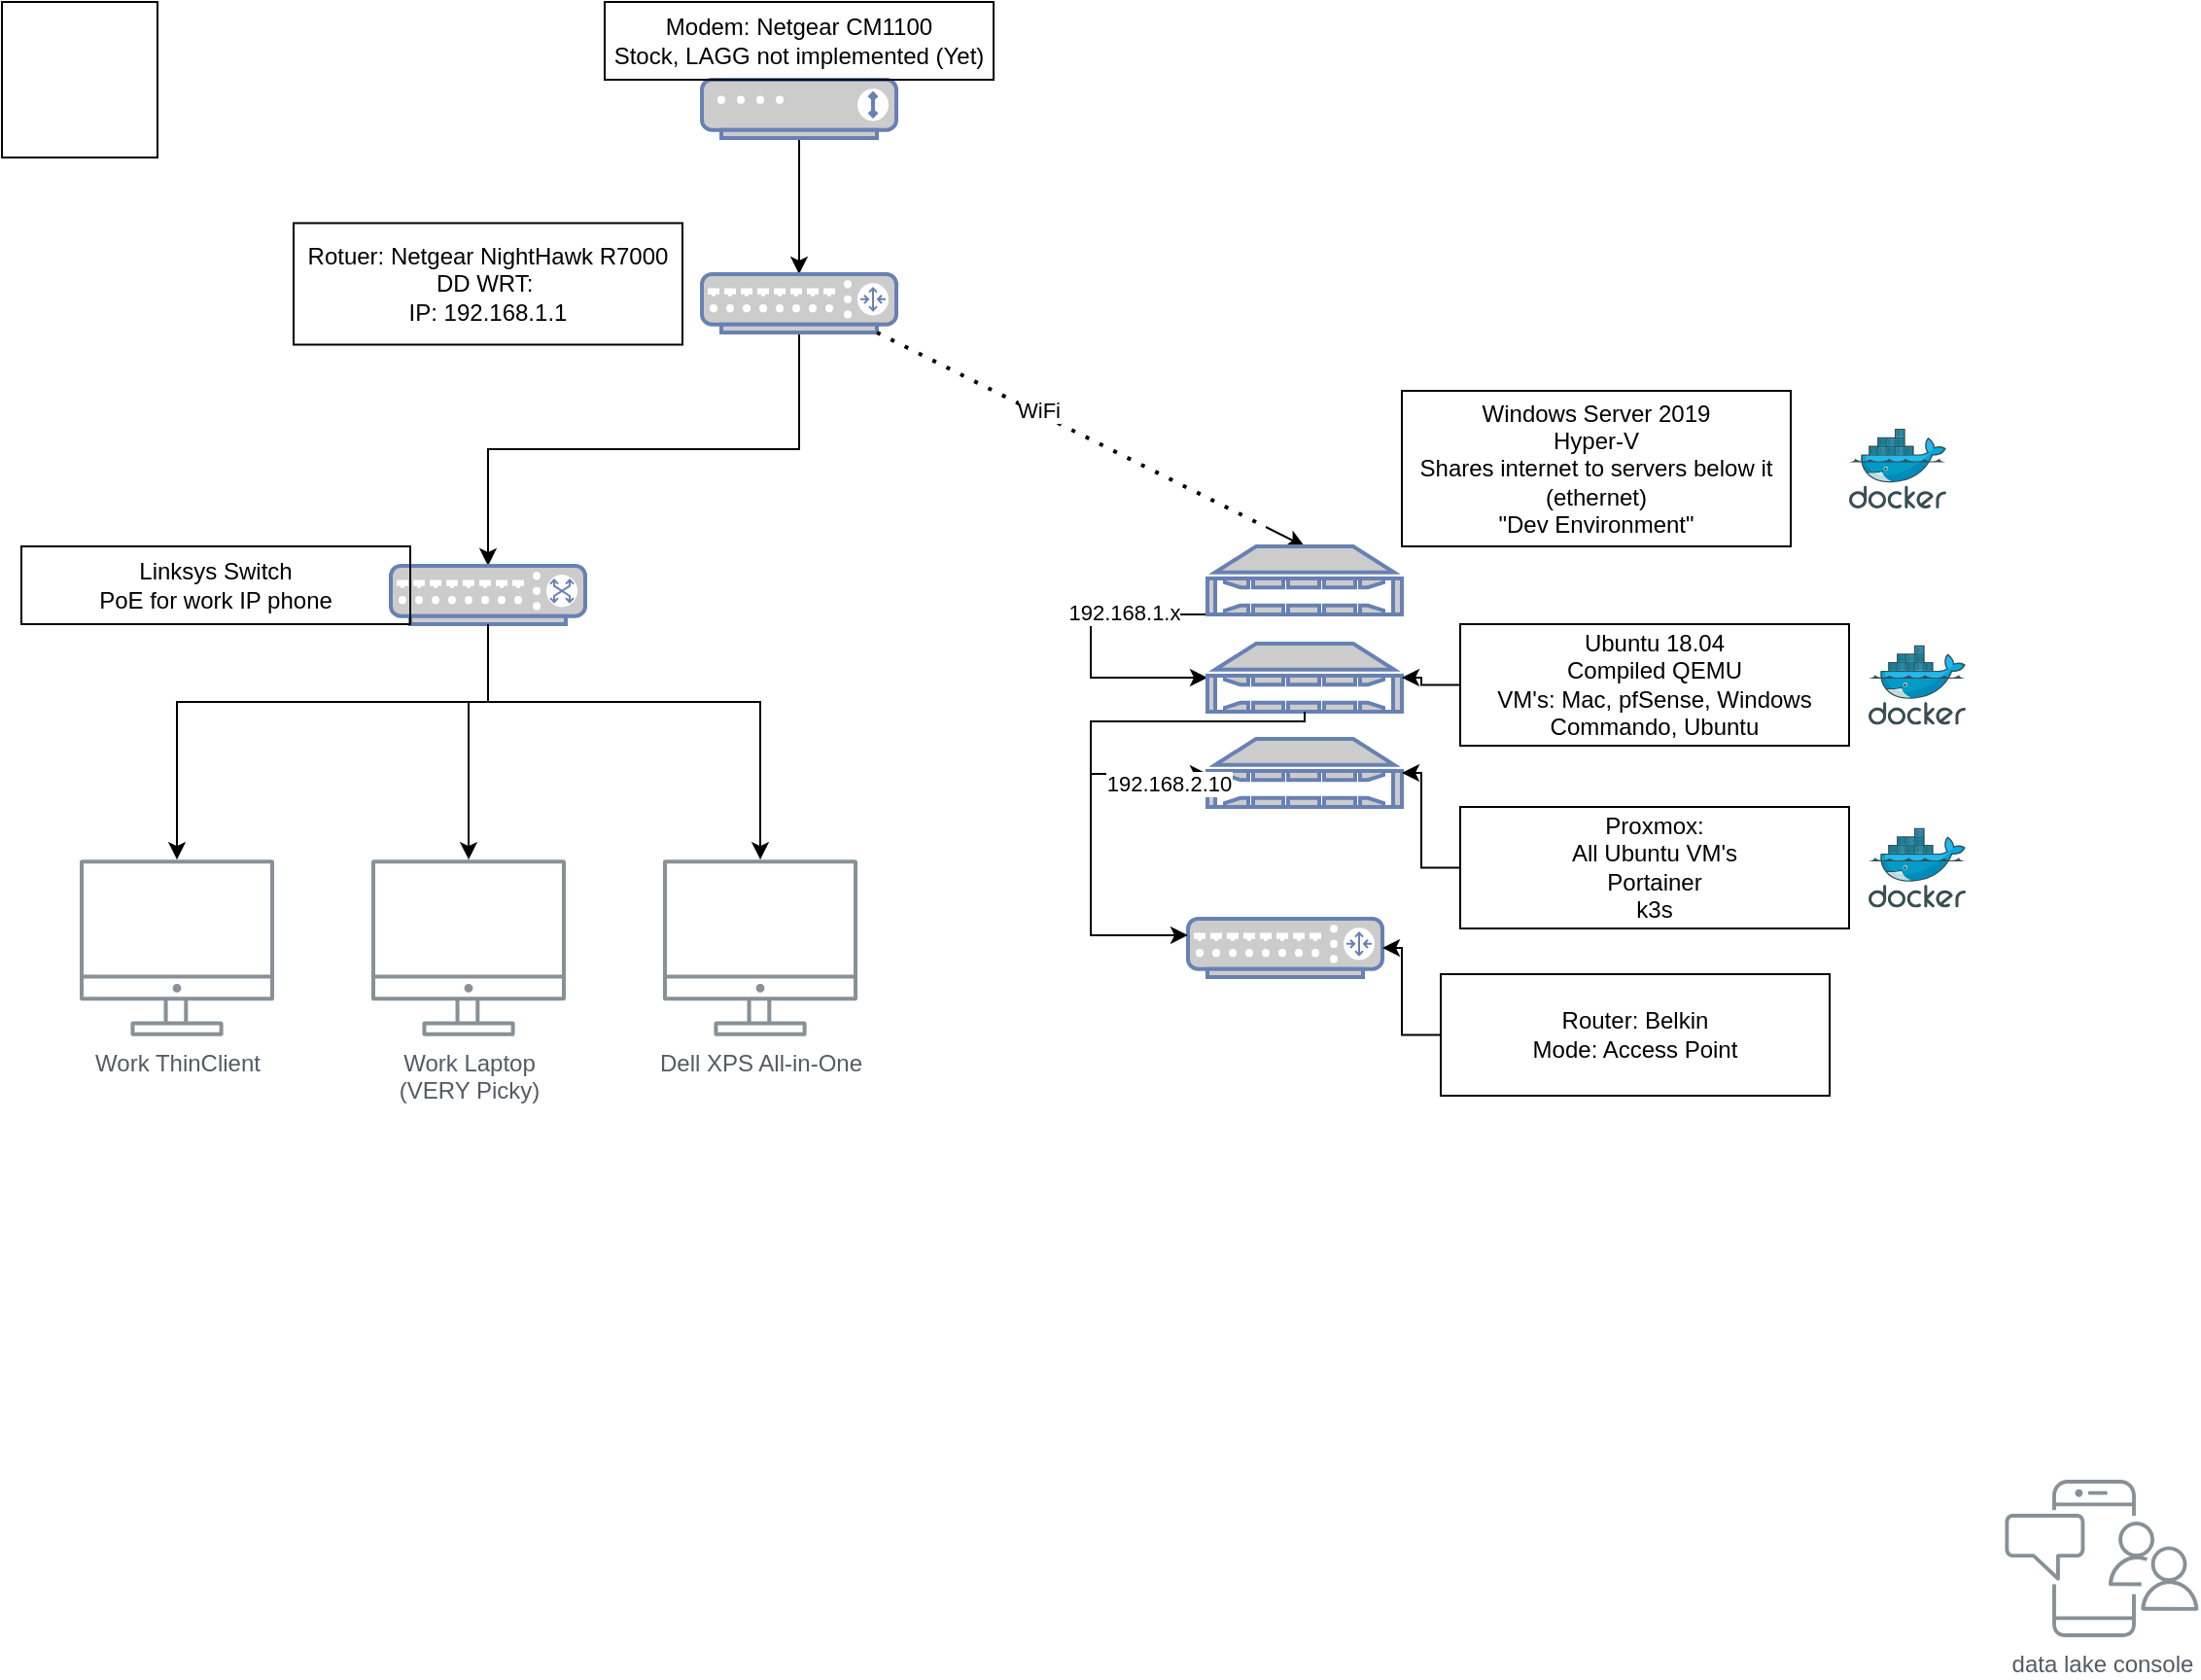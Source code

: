 <mxfile version="13.11.0" type="github">
  <diagram id="Ht1M8jgEwFfnCIfOTk4-" name="Page-1">
    <mxGraphModel dx="1671" dy="838" grid="1" gridSize="10" guides="1" tooltips="1" connect="1" arrows="1" fold="1" page="1" pageScale="1" pageWidth="1169" pageHeight="827" math="0" shadow="0">
      <root>
        <mxCell id="0" />
        <mxCell id="1" parent="0" />
        <mxCell id="HrHExWCUvNeW6Y6cDkBR-26" value="" style="whiteSpace=wrap;html=1;aspect=fixed;" vertex="1" parent="1">
          <mxGeometry width="80" height="80" as="geometry" />
        </mxCell>
        <mxCell id="UEzPUAAOIrF-is8g5C7q-109" value="Work ThinClient" style="outlineConnect=0;gradientColor=none;fontColor=#545B64;strokeColor=none;fillColor=#879196;dashed=0;verticalLabelPosition=bottom;verticalAlign=top;align=center;html=1;fontSize=12;fontStyle=0;aspect=fixed;shape=mxgraph.aws4.illustration_desktop;pointerEvents=1;labelBackgroundColor=#ffffff;" parent="1" vertex="1">
          <mxGeometry x="40" y="441" width="100" height="91" as="geometry" />
        </mxCell>
        <mxCell id="UEzPUAAOIrF-is8g5C7q-110" value="data lake console" style="outlineConnect=0;gradientColor=none;fontColor=#545B64;strokeColor=none;fillColor=#879196;dashed=0;verticalLabelPosition=bottom;verticalAlign=top;align=center;html=1;fontSize=12;fontStyle=0;aspect=fixed;shape=mxgraph.aws4.illustration_notification;pointerEvents=1;labelBackgroundColor=#ffffff;" parent="1" vertex="1">
          <mxGeometry x="1030" y="760" width="100" height="81" as="geometry" />
        </mxCell>
        <mxCell id="HrHExWCUvNeW6Y6cDkBR-8" value="" style="edgeStyle=orthogonalEdgeStyle;rounded=0;orthogonalLoop=1;jettySize=auto;html=1;" edge="1" parent="1" source="HrHExWCUvNeW6Y6cDkBR-1" target="HrHExWCUvNeW6Y6cDkBR-7">
          <mxGeometry relative="1" as="geometry" />
        </mxCell>
        <mxCell id="HrHExWCUvNeW6Y6cDkBR-1" value="" style="fontColor=#0066CC;verticalAlign=top;verticalLabelPosition=bottom;labelPosition=center;align=center;html=1;outlineConnect=0;fillColor=#CCCCCC;strokeColor=#6881B3;gradientColor=none;gradientDirection=north;strokeWidth=2;shape=mxgraph.networks.modem;" vertex="1" parent="1">
          <mxGeometry x="360" y="40" width="100" height="30" as="geometry" />
        </mxCell>
        <mxCell id="HrHExWCUvNeW6Y6cDkBR-4" value="Modem: Netgear CM1100&lt;br&gt;Stock, LAGG not implemented (Yet)" style="text;html=1;strokeColor=#000000;fillColor=none;align=center;verticalAlign=middle;whiteSpace=wrap;rounded=0;" vertex="1" parent="1">
          <mxGeometry x="310" width="200" height="40" as="geometry" />
        </mxCell>
        <mxCell id="HrHExWCUvNeW6Y6cDkBR-6" value="" style="aspect=fixed;html=1;points=[];align=center;image;fontSize=12;image=img/lib/mscae/Docker.svg;" vertex="1" parent="1">
          <mxGeometry x="960" y="330.75" width="50" height="41" as="geometry" />
        </mxCell>
        <mxCell id="HrHExWCUvNeW6Y6cDkBR-11" value="" style="edgeStyle=orthogonalEdgeStyle;rounded=0;orthogonalLoop=1;jettySize=auto;html=1;entryX=0.5;entryY=0;entryDx=0;entryDy=0;entryPerimeter=0;" edge="1" parent="1" source="HrHExWCUvNeW6Y6cDkBR-7" target="HrHExWCUvNeW6Y6cDkBR-12">
          <mxGeometry relative="1" as="geometry">
            <mxPoint x="410" y="280" as="targetPoint" />
            <Array as="points">
              <mxPoint x="410" y="230" />
              <mxPoint x="250" y="230" />
            </Array>
          </mxGeometry>
        </mxCell>
        <mxCell id="HrHExWCUvNeW6Y6cDkBR-7" value="" style="fontColor=#0066CC;verticalAlign=top;verticalLabelPosition=bottom;labelPosition=center;align=center;html=1;outlineConnect=0;fillColor=#CCCCCC;strokeColor=#6881B3;gradientColor=none;gradientDirection=north;strokeWidth=2;shape=mxgraph.networks.router;" vertex="1" parent="1">
          <mxGeometry x="360" y="140" width="100" height="30" as="geometry" />
        </mxCell>
        <mxCell id="HrHExWCUvNeW6Y6cDkBR-9" value="Rotuer: Netgear NightHawk R7000&lt;br&gt;DD WRT:&amp;nbsp;&lt;br&gt;IP: 192.168.1.1" style="text;html=1;strokeColor=#000000;fillColor=none;align=center;verticalAlign=middle;whiteSpace=wrap;rounded=0;" vertex="1" parent="1">
          <mxGeometry x="150" y="113.75" width="200" height="62.5" as="geometry" />
        </mxCell>
        <mxCell id="HrHExWCUvNeW6Y6cDkBR-15" value="" style="edgeStyle=orthogonalEdgeStyle;rounded=0;orthogonalLoop=1;jettySize=auto;html=1;" edge="1" parent="1" source="HrHExWCUvNeW6Y6cDkBR-12" target="UEzPUAAOIrF-is8g5C7q-109">
          <mxGeometry relative="1" as="geometry">
            <Array as="points">
              <mxPoint x="250" y="360" />
              <mxPoint x="90" y="360" />
            </Array>
          </mxGeometry>
        </mxCell>
        <mxCell id="HrHExWCUvNeW6Y6cDkBR-12" value="" style="fontColor=#0066CC;verticalAlign=top;verticalLabelPosition=bottom;labelPosition=center;align=center;html=1;outlineConnect=0;fillColor=#CCCCCC;strokeColor=#6881B3;gradientColor=none;gradientDirection=north;strokeWidth=2;shape=mxgraph.networks.switch;" vertex="1" parent="1">
          <mxGeometry x="200" y="290" width="100" height="30" as="geometry" />
        </mxCell>
        <mxCell id="HrHExWCUvNeW6Y6cDkBR-14" value="Linksys Switch&lt;br&gt;PoE for work IP phone" style="text;html=1;strokeColor=#000000;fillColor=none;align=center;verticalAlign=middle;whiteSpace=wrap;rounded=0;" vertex="1" parent="1">
          <mxGeometry x="10" y="280" width="200" height="40" as="geometry" />
        </mxCell>
        <mxCell id="HrHExWCUvNeW6Y6cDkBR-19" value="Work Laptop&lt;br&gt;(VERY Picky)" style="outlineConnect=0;gradientColor=none;fontColor=#545B64;strokeColor=none;fillColor=#879196;dashed=0;verticalLabelPosition=bottom;verticalAlign=top;align=center;html=1;fontSize=12;fontStyle=0;aspect=fixed;shape=mxgraph.aws4.illustration_desktop;pointerEvents=1;labelBackgroundColor=#ffffff;" vertex="1" parent="1">
          <mxGeometry x="190" y="441" width="100" height="91" as="geometry" />
        </mxCell>
        <mxCell id="HrHExWCUvNeW6Y6cDkBR-20" value="Dell XPS All-in-One" style="outlineConnect=0;gradientColor=none;fontColor=#545B64;strokeColor=none;fillColor=#879196;dashed=0;verticalLabelPosition=bottom;verticalAlign=top;align=center;html=1;fontSize=12;fontStyle=0;aspect=fixed;shape=mxgraph.aws4.illustration_desktop;pointerEvents=1;labelBackgroundColor=#ffffff;" vertex="1" parent="1">
          <mxGeometry x="340" y="441" width="100" height="91" as="geometry" />
        </mxCell>
        <mxCell id="HrHExWCUvNeW6Y6cDkBR-22" value="" style="edgeStyle=orthogonalEdgeStyle;rounded=0;orthogonalLoop=1;jettySize=auto;html=1;exitX=0.5;exitY=1;exitDx=0;exitDy=0;exitPerimeter=0;" edge="1" parent="1" source="HrHExWCUvNeW6Y6cDkBR-12" target="HrHExWCUvNeW6Y6cDkBR-19">
          <mxGeometry relative="1" as="geometry">
            <mxPoint x="320" y="360" as="sourcePoint" />
            <mxPoint x="240" y="420" as="targetPoint" />
            <Array as="points">
              <mxPoint x="250" y="360" />
              <mxPoint x="240" y="360" />
            </Array>
          </mxGeometry>
        </mxCell>
        <mxCell id="HrHExWCUvNeW6Y6cDkBR-23" value="" style="edgeStyle=orthogonalEdgeStyle;rounded=0;orthogonalLoop=1;jettySize=auto;html=1;exitX=0.5;exitY=1;exitDx=0;exitDy=0;exitPerimeter=0;" edge="1" parent="1" source="HrHExWCUvNeW6Y6cDkBR-12" target="HrHExWCUvNeW6Y6cDkBR-20">
          <mxGeometry relative="1" as="geometry">
            <mxPoint x="330" y="360" as="sourcePoint" />
            <mxPoint x="400" y="420" as="targetPoint" />
            <Array as="points">
              <mxPoint x="250" y="360" />
              <mxPoint x="390" y="360" />
            </Array>
          </mxGeometry>
        </mxCell>
        <mxCell id="HrHExWCUvNeW6Y6cDkBR-28" value="" style="fontColor=#0066CC;verticalAlign=top;verticalLabelPosition=bottom;labelPosition=center;align=center;html=1;outlineConnect=0;fillColor=#CCCCCC;strokeColor=#6881B3;gradientColor=none;gradientDirection=north;strokeWidth=2;shape=mxgraph.networks.router;" vertex="1" parent="1">
          <mxGeometry x="610" y="471.5" width="100" height="30" as="geometry" />
        </mxCell>
        <mxCell id="HrHExWCUvNeW6Y6cDkBR-29" value="Windows Server 2019&lt;br&gt;Hyper-V&lt;br&gt;Shares internet to servers below it (ethernet)&lt;br&gt;&quot;Dev Environment&quot;" style="text;html=1;strokeColor=#000000;fillColor=none;align=center;verticalAlign=middle;whiteSpace=wrap;rounded=0;" vertex="1" parent="1">
          <mxGeometry x="720" y="200" width="200" height="80" as="geometry" />
        </mxCell>
        <mxCell id="HrHExWCUvNeW6Y6cDkBR-30" value="" style="endArrow=none;dashed=1;html=1;dashPattern=1 3;strokeWidth=2;exitX=0.9;exitY=1;exitDx=0;exitDy=0;exitPerimeter=0;" edge="1" parent="1" source="HrHExWCUvNeW6Y6cDkBR-7">
          <mxGeometry width="50" height="50" relative="1" as="geometry">
            <mxPoint x="500" y="270" as="sourcePoint" />
            <mxPoint x="650" y="270" as="targetPoint" />
          </mxGeometry>
        </mxCell>
        <mxCell id="HrHExWCUvNeW6Y6cDkBR-33" value="WiFi" style="edgeLabel;html=1;align=center;verticalAlign=middle;resizable=0;points=[];" vertex="1" connectable="0" parent="HrHExWCUvNeW6Y6cDkBR-30">
          <mxGeometry x="-0.176" y="1" relative="1" as="geometry">
            <mxPoint as="offset" />
          </mxGeometry>
        </mxCell>
        <mxCell id="HrHExWCUvNeW6Y6cDkBR-31" value="" style="endArrow=classic;html=1;entryX=0.5;entryY=0;entryDx=0;entryDy=0;entryPerimeter=0;" edge="1" parent="1" target="HrHExWCUvNeW6Y6cDkBR-32">
          <mxGeometry width="50" height="50" relative="1" as="geometry">
            <mxPoint x="650" y="270" as="sourcePoint" />
            <mxPoint x="570" y="230" as="targetPoint" />
            <Array as="points" />
          </mxGeometry>
        </mxCell>
        <mxCell id="HrHExWCUvNeW6Y6cDkBR-36" value="" style="edgeStyle=orthogonalEdgeStyle;rounded=0;orthogonalLoop=1;jettySize=auto;html=1;entryX=0;entryY=0.5;entryDx=0;entryDy=0;entryPerimeter=0;exitX=0;exitY=1;exitDx=0;exitDy=0;exitPerimeter=0;" edge="1" parent="1" source="HrHExWCUvNeW6Y6cDkBR-32" target="HrHExWCUvNeW6Y6cDkBR-34">
          <mxGeometry relative="1" as="geometry">
            <mxPoint x="610" y="348" as="targetPoint" />
            <Array as="points">
              <mxPoint x="560" y="315" />
              <mxPoint x="560" y="348" />
            </Array>
          </mxGeometry>
        </mxCell>
        <mxCell id="HrHExWCUvNeW6Y6cDkBR-38" value="192.168.1.x" style="edgeLabel;html=1;align=center;verticalAlign=middle;resizable=0;points=[];" vertex="1" connectable="0" parent="HrHExWCUvNeW6Y6cDkBR-36">
          <mxGeometry x="-0.431" y="-1" relative="1" as="geometry">
            <mxPoint as="offset" />
          </mxGeometry>
        </mxCell>
        <mxCell id="HrHExWCUvNeW6Y6cDkBR-32" value="" style="fontColor=#0066CC;verticalAlign=top;verticalLabelPosition=bottom;labelPosition=center;align=center;html=1;outlineConnect=0;fillColor=#CCCCCC;strokeColor=#6881B3;gradientColor=none;gradientDirection=north;strokeWidth=2;shape=mxgraph.networks.nas_filer;" vertex="1" parent="1">
          <mxGeometry x="620" y="280" width="100" height="35" as="geometry" />
        </mxCell>
        <mxCell id="HrHExWCUvNeW6Y6cDkBR-44" style="edgeStyle=orthogonalEdgeStyle;rounded=0;orthogonalLoop=1;jettySize=auto;html=1;entryX=0;entryY=0.283;entryDx=0;entryDy=0;entryPerimeter=0;" edge="1" parent="1" source="HrHExWCUvNeW6Y6cDkBR-34" target="HrHExWCUvNeW6Y6cDkBR-28">
          <mxGeometry relative="1" as="geometry">
            <mxPoint x="560" y="480" as="targetPoint" />
            <Array as="points">
              <mxPoint x="670" y="370" />
              <mxPoint x="560" y="370" />
              <mxPoint x="560" y="480" />
            </Array>
          </mxGeometry>
        </mxCell>
        <mxCell id="HrHExWCUvNeW6Y6cDkBR-34" value="" style="fontColor=#0066CC;verticalAlign=top;verticalLabelPosition=bottom;labelPosition=center;align=center;html=1;outlineConnect=0;fillColor=#CCCCCC;strokeColor=#6881B3;gradientColor=none;gradientDirection=north;strokeWidth=2;shape=mxgraph.networks.nas_filer;" vertex="1" parent="1">
          <mxGeometry x="620" y="330" width="100" height="35" as="geometry" />
        </mxCell>
        <mxCell id="HrHExWCUvNeW6Y6cDkBR-35" value="" style="fontColor=#0066CC;verticalAlign=top;verticalLabelPosition=bottom;labelPosition=center;align=center;html=1;outlineConnect=0;fillColor=#CCCCCC;strokeColor=#6881B3;gradientColor=none;gradientDirection=north;strokeWidth=2;shape=mxgraph.networks.nas_filer;" vertex="1" parent="1">
          <mxGeometry x="620" y="379" width="100" height="35" as="geometry" />
        </mxCell>
        <mxCell id="HrHExWCUvNeW6Y6cDkBR-37" value="" style="edgeStyle=orthogonalEdgeStyle;rounded=0;orthogonalLoop=1;jettySize=auto;html=1;entryX=0;entryY=0.5;entryDx=0;entryDy=0;entryPerimeter=0;exitX=0.5;exitY=1;exitDx=0;exitDy=0;exitPerimeter=0;" edge="1" parent="1" source="HrHExWCUvNeW6Y6cDkBR-34" target="HrHExWCUvNeW6Y6cDkBR-35">
          <mxGeometry relative="1" as="geometry">
            <mxPoint x="615" y="365" as="sourcePoint" />
            <mxPoint x="615" y="414.976" as="targetPoint" />
            <Array as="points">
              <mxPoint x="670" y="370" />
              <mxPoint x="560" y="370" />
              <mxPoint x="560" y="397" />
              <mxPoint x="620" y="397" />
            </Array>
          </mxGeometry>
        </mxCell>
        <mxCell id="HrHExWCUvNeW6Y6cDkBR-39" value="192.168.2.10" style="edgeLabel;html=1;align=center;verticalAlign=middle;resizable=0;points=[];" vertex="1" connectable="0" parent="HrHExWCUvNeW6Y6cDkBR-37">
          <mxGeometry x="-0.381" y="-1" relative="1" as="geometry">
            <mxPoint x="-12.86" y="32.5" as="offset" />
          </mxGeometry>
        </mxCell>
        <mxCell id="HrHExWCUvNeW6Y6cDkBR-41" value="" style="edgeStyle=orthogonalEdgeStyle;rounded=0;orthogonalLoop=1;jettySize=auto;html=1;strokeColor=#000000;" edge="1" parent="1" source="HrHExWCUvNeW6Y6cDkBR-40" target="HrHExWCUvNeW6Y6cDkBR-34">
          <mxGeometry relative="1" as="geometry" />
        </mxCell>
        <mxCell id="HrHExWCUvNeW6Y6cDkBR-40" value="Ubuntu 18.04&lt;br&gt;Compiled QEMU&lt;br&gt;VM&#39;s: Mac, pfSense, Windows Commando, Ubuntu" style="text;html=1;strokeColor=#000000;fillColor=none;align=center;verticalAlign=middle;whiteSpace=wrap;rounded=0;" vertex="1" parent="1">
          <mxGeometry x="750" y="320" width="200" height="62.5" as="geometry" />
        </mxCell>
        <mxCell id="HrHExWCUvNeW6Y6cDkBR-43" style="edgeStyle=orthogonalEdgeStyle;rounded=0;orthogonalLoop=1;jettySize=auto;html=1;strokeColor=#000000;" edge="1" parent="1" source="HrHExWCUvNeW6Y6cDkBR-42" target="HrHExWCUvNeW6Y6cDkBR-35">
          <mxGeometry relative="1" as="geometry" />
        </mxCell>
        <mxCell id="HrHExWCUvNeW6Y6cDkBR-42" value="Proxmox:&lt;br&gt;All Ubuntu VM&#39;s&lt;br&gt;Portainer&lt;br&gt;k3s&lt;br&gt;" style="text;html=1;strokeColor=#000000;fillColor=none;align=center;verticalAlign=middle;whiteSpace=wrap;rounded=0;" vertex="1" parent="1">
          <mxGeometry x="750" y="414" width="200" height="62.5" as="geometry" />
        </mxCell>
        <mxCell id="HrHExWCUvNeW6Y6cDkBR-46" style="edgeStyle=orthogonalEdgeStyle;rounded=0;orthogonalLoop=1;jettySize=auto;html=1;entryX=1;entryY=0.5;entryDx=0;entryDy=0;entryPerimeter=0;" edge="1" parent="1" source="HrHExWCUvNeW6Y6cDkBR-45" target="HrHExWCUvNeW6Y6cDkBR-28">
          <mxGeometry relative="1" as="geometry" />
        </mxCell>
        <mxCell id="HrHExWCUvNeW6Y6cDkBR-45" value="Router: Belkin&lt;br&gt;Mode: Access Point" style="text;html=1;strokeColor=#000000;fillColor=none;align=center;verticalAlign=middle;whiteSpace=wrap;rounded=0;" vertex="1" parent="1">
          <mxGeometry x="740" y="500" width="200" height="62.5" as="geometry" />
        </mxCell>
        <mxCell id="HrHExWCUvNeW6Y6cDkBR-47" value="" style="aspect=fixed;html=1;points=[];align=center;image;fontSize=12;image=img/lib/mscae/Docker.svg;" vertex="1" parent="1">
          <mxGeometry x="960" y="424.75" width="50" height="41" as="geometry" />
        </mxCell>
        <mxCell id="HrHExWCUvNeW6Y6cDkBR-48" value="" style="aspect=fixed;html=1;points=[];align=center;image;fontSize=12;image=img/lib/mscae/Docker.svg;" vertex="1" parent="1">
          <mxGeometry x="950" y="219.5" width="50" height="41" as="geometry" />
        </mxCell>
      </root>
    </mxGraphModel>
  </diagram>
</mxfile>

